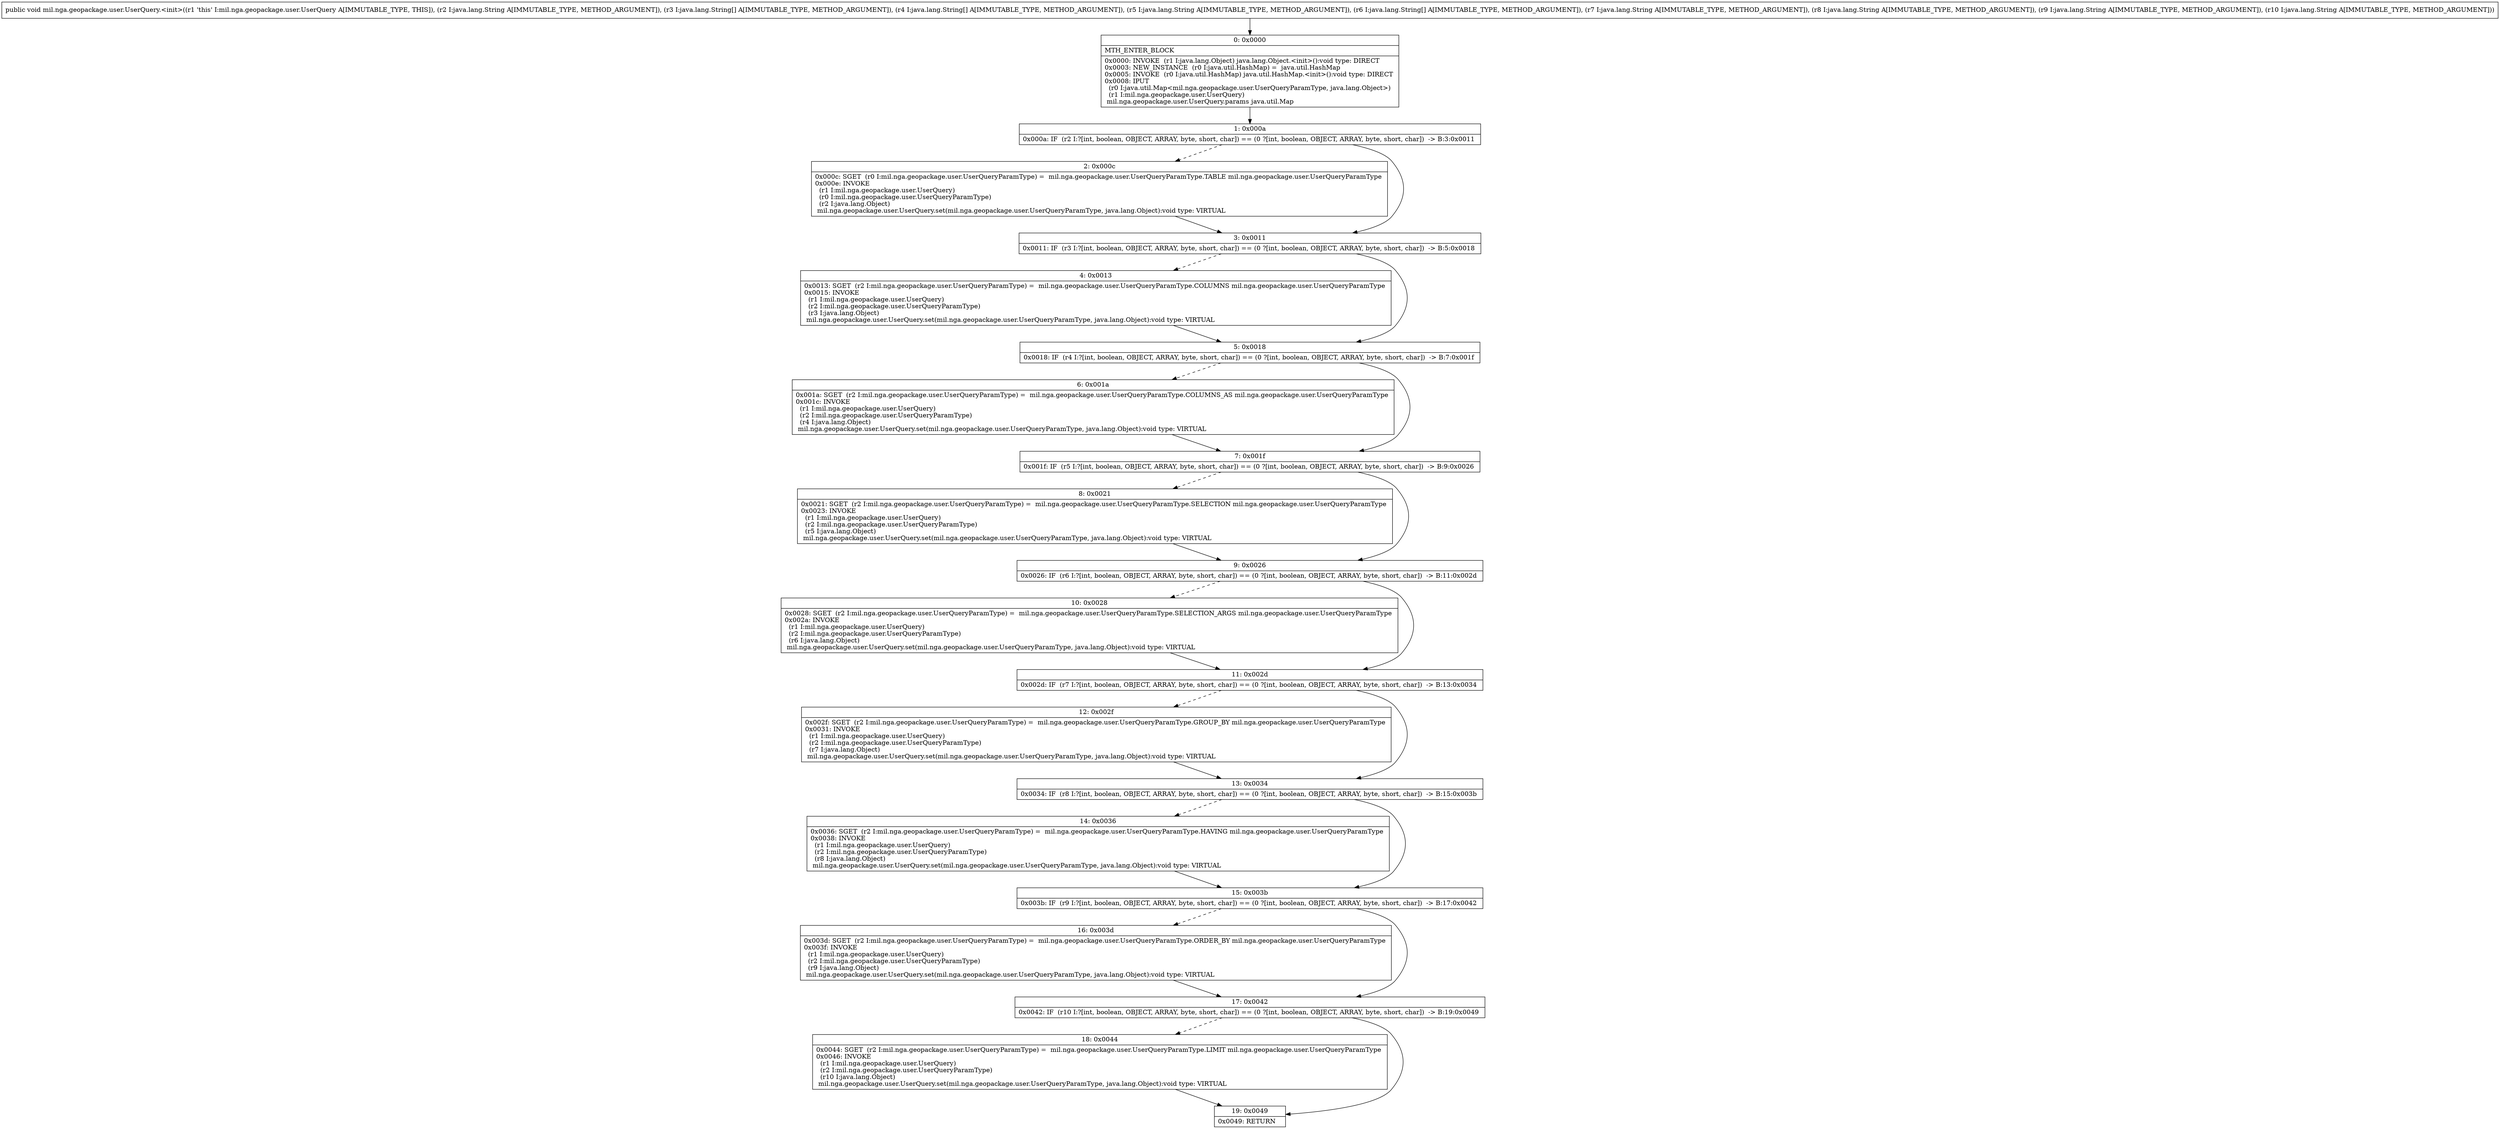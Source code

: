 digraph "CFG formil.nga.geopackage.user.UserQuery.\<init\>(Ljava\/lang\/String;[Ljava\/lang\/String;[Ljava\/lang\/String;Ljava\/lang\/String;[Ljava\/lang\/String;Ljava\/lang\/String;Ljava\/lang\/String;Ljava\/lang\/String;Ljava\/lang\/String;)V" {
Node_0 [shape=record,label="{0\:\ 0x0000|MTH_ENTER_BLOCK\l|0x0000: INVOKE  (r1 I:java.lang.Object) java.lang.Object.\<init\>():void type: DIRECT \l0x0003: NEW_INSTANCE  (r0 I:java.util.HashMap) =  java.util.HashMap \l0x0005: INVOKE  (r0 I:java.util.HashMap) java.util.HashMap.\<init\>():void type: DIRECT \l0x0008: IPUT  \l  (r0 I:java.util.Map\<mil.nga.geopackage.user.UserQueryParamType, java.lang.Object\>)\l  (r1 I:mil.nga.geopackage.user.UserQuery)\l mil.nga.geopackage.user.UserQuery.params java.util.Map \l}"];
Node_1 [shape=record,label="{1\:\ 0x000a|0x000a: IF  (r2 I:?[int, boolean, OBJECT, ARRAY, byte, short, char]) == (0 ?[int, boolean, OBJECT, ARRAY, byte, short, char])  \-\> B:3:0x0011 \l}"];
Node_2 [shape=record,label="{2\:\ 0x000c|0x000c: SGET  (r0 I:mil.nga.geopackage.user.UserQueryParamType) =  mil.nga.geopackage.user.UserQueryParamType.TABLE mil.nga.geopackage.user.UserQueryParamType \l0x000e: INVOKE  \l  (r1 I:mil.nga.geopackage.user.UserQuery)\l  (r0 I:mil.nga.geopackage.user.UserQueryParamType)\l  (r2 I:java.lang.Object)\l mil.nga.geopackage.user.UserQuery.set(mil.nga.geopackage.user.UserQueryParamType, java.lang.Object):void type: VIRTUAL \l}"];
Node_3 [shape=record,label="{3\:\ 0x0011|0x0011: IF  (r3 I:?[int, boolean, OBJECT, ARRAY, byte, short, char]) == (0 ?[int, boolean, OBJECT, ARRAY, byte, short, char])  \-\> B:5:0x0018 \l}"];
Node_4 [shape=record,label="{4\:\ 0x0013|0x0013: SGET  (r2 I:mil.nga.geopackage.user.UserQueryParamType) =  mil.nga.geopackage.user.UserQueryParamType.COLUMNS mil.nga.geopackage.user.UserQueryParamType \l0x0015: INVOKE  \l  (r1 I:mil.nga.geopackage.user.UserQuery)\l  (r2 I:mil.nga.geopackage.user.UserQueryParamType)\l  (r3 I:java.lang.Object)\l mil.nga.geopackage.user.UserQuery.set(mil.nga.geopackage.user.UserQueryParamType, java.lang.Object):void type: VIRTUAL \l}"];
Node_5 [shape=record,label="{5\:\ 0x0018|0x0018: IF  (r4 I:?[int, boolean, OBJECT, ARRAY, byte, short, char]) == (0 ?[int, boolean, OBJECT, ARRAY, byte, short, char])  \-\> B:7:0x001f \l}"];
Node_6 [shape=record,label="{6\:\ 0x001a|0x001a: SGET  (r2 I:mil.nga.geopackage.user.UserQueryParamType) =  mil.nga.geopackage.user.UserQueryParamType.COLUMNS_AS mil.nga.geopackage.user.UserQueryParamType \l0x001c: INVOKE  \l  (r1 I:mil.nga.geopackage.user.UserQuery)\l  (r2 I:mil.nga.geopackage.user.UserQueryParamType)\l  (r4 I:java.lang.Object)\l mil.nga.geopackage.user.UserQuery.set(mil.nga.geopackage.user.UserQueryParamType, java.lang.Object):void type: VIRTUAL \l}"];
Node_7 [shape=record,label="{7\:\ 0x001f|0x001f: IF  (r5 I:?[int, boolean, OBJECT, ARRAY, byte, short, char]) == (0 ?[int, boolean, OBJECT, ARRAY, byte, short, char])  \-\> B:9:0x0026 \l}"];
Node_8 [shape=record,label="{8\:\ 0x0021|0x0021: SGET  (r2 I:mil.nga.geopackage.user.UserQueryParamType) =  mil.nga.geopackage.user.UserQueryParamType.SELECTION mil.nga.geopackage.user.UserQueryParamType \l0x0023: INVOKE  \l  (r1 I:mil.nga.geopackage.user.UserQuery)\l  (r2 I:mil.nga.geopackage.user.UserQueryParamType)\l  (r5 I:java.lang.Object)\l mil.nga.geopackage.user.UserQuery.set(mil.nga.geopackage.user.UserQueryParamType, java.lang.Object):void type: VIRTUAL \l}"];
Node_9 [shape=record,label="{9\:\ 0x0026|0x0026: IF  (r6 I:?[int, boolean, OBJECT, ARRAY, byte, short, char]) == (0 ?[int, boolean, OBJECT, ARRAY, byte, short, char])  \-\> B:11:0x002d \l}"];
Node_10 [shape=record,label="{10\:\ 0x0028|0x0028: SGET  (r2 I:mil.nga.geopackage.user.UserQueryParamType) =  mil.nga.geopackage.user.UserQueryParamType.SELECTION_ARGS mil.nga.geopackage.user.UserQueryParamType \l0x002a: INVOKE  \l  (r1 I:mil.nga.geopackage.user.UserQuery)\l  (r2 I:mil.nga.geopackage.user.UserQueryParamType)\l  (r6 I:java.lang.Object)\l mil.nga.geopackage.user.UserQuery.set(mil.nga.geopackage.user.UserQueryParamType, java.lang.Object):void type: VIRTUAL \l}"];
Node_11 [shape=record,label="{11\:\ 0x002d|0x002d: IF  (r7 I:?[int, boolean, OBJECT, ARRAY, byte, short, char]) == (0 ?[int, boolean, OBJECT, ARRAY, byte, short, char])  \-\> B:13:0x0034 \l}"];
Node_12 [shape=record,label="{12\:\ 0x002f|0x002f: SGET  (r2 I:mil.nga.geopackage.user.UserQueryParamType) =  mil.nga.geopackage.user.UserQueryParamType.GROUP_BY mil.nga.geopackage.user.UserQueryParamType \l0x0031: INVOKE  \l  (r1 I:mil.nga.geopackage.user.UserQuery)\l  (r2 I:mil.nga.geopackage.user.UserQueryParamType)\l  (r7 I:java.lang.Object)\l mil.nga.geopackage.user.UserQuery.set(mil.nga.geopackage.user.UserQueryParamType, java.lang.Object):void type: VIRTUAL \l}"];
Node_13 [shape=record,label="{13\:\ 0x0034|0x0034: IF  (r8 I:?[int, boolean, OBJECT, ARRAY, byte, short, char]) == (0 ?[int, boolean, OBJECT, ARRAY, byte, short, char])  \-\> B:15:0x003b \l}"];
Node_14 [shape=record,label="{14\:\ 0x0036|0x0036: SGET  (r2 I:mil.nga.geopackage.user.UserQueryParamType) =  mil.nga.geopackage.user.UserQueryParamType.HAVING mil.nga.geopackage.user.UserQueryParamType \l0x0038: INVOKE  \l  (r1 I:mil.nga.geopackage.user.UserQuery)\l  (r2 I:mil.nga.geopackage.user.UserQueryParamType)\l  (r8 I:java.lang.Object)\l mil.nga.geopackage.user.UserQuery.set(mil.nga.geopackage.user.UserQueryParamType, java.lang.Object):void type: VIRTUAL \l}"];
Node_15 [shape=record,label="{15\:\ 0x003b|0x003b: IF  (r9 I:?[int, boolean, OBJECT, ARRAY, byte, short, char]) == (0 ?[int, boolean, OBJECT, ARRAY, byte, short, char])  \-\> B:17:0x0042 \l}"];
Node_16 [shape=record,label="{16\:\ 0x003d|0x003d: SGET  (r2 I:mil.nga.geopackage.user.UserQueryParamType) =  mil.nga.geopackage.user.UserQueryParamType.ORDER_BY mil.nga.geopackage.user.UserQueryParamType \l0x003f: INVOKE  \l  (r1 I:mil.nga.geopackage.user.UserQuery)\l  (r2 I:mil.nga.geopackage.user.UserQueryParamType)\l  (r9 I:java.lang.Object)\l mil.nga.geopackage.user.UserQuery.set(mil.nga.geopackage.user.UserQueryParamType, java.lang.Object):void type: VIRTUAL \l}"];
Node_17 [shape=record,label="{17\:\ 0x0042|0x0042: IF  (r10 I:?[int, boolean, OBJECT, ARRAY, byte, short, char]) == (0 ?[int, boolean, OBJECT, ARRAY, byte, short, char])  \-\> B:19:0x0049 \l}"];
Node_18 [shape=record,label="{18\:\ 0x0044|0x0044: SGET  (r2 I:mil.nga.geopackage.user.UserQueryParamType) =  mil.nga.geopackage.user.UserQueryParamType.LIMIT mil.nga.geopackage.user.UserQueryParamType \l0x0046: INVOKE  \l  (r1 I:mil.nga.geopackage.user.UserQuery)\l  (r2 I:mil.nga.geopackage.user.UserQueryParamType)\l  (r10 I:java.lang.Object)\l mil.nga.geopackage.user.UserQuery.set(mil.nga.geopackage.user.UserQueryParamType, java.lang.Object):void type: VIRTUAL \l}"];
Node_19 [shape=record,label="{19\:\ 0x0049|0x0049: RETURN   \l}"];
MethodNode[shape=record,label="{public void mil.nga.geopackage.user.UserQuery.\<init\>((r1 'this' I:mil.nga.geopackage.user.UserQuery A[IMMUTABLE_TYPE, THIS]), (r2 I:java.lang.String A[IMMUTABLE_TYPE, METHOD_ARGUMENT]), (r3 I:java.lang.String[] A[IMMUTABLE_TYPE, METHOD_ARGUMENT]), (r4 I:java.lang.String[] A[IMMUTABLE_TYPE, METHOD_ARGUMENT]), (r5 I:java.lang.String A[IMMUTABLE_TYPE, METHOD_ARGUMENT]), (r6 I:java.lang.String[] A[IMMUTABLE_TYPE, METHOD_ARGUMENT]), (r7 I:java.lang.String A[IMMUTABLE_TYPE, METHOD_ARGUMENT]), (r8 I:java.lang.String A[IMMUTABLE_TYPE, METHOD_ARGUMENT]), (r9 I:java.lang.String A[IMMUTABLE_TYPE, METHOD_ARGUMENT]), (r10 I:java.lang.String A[IMMUTABLE_TYPE, METHOD_ARGUMENT])) }"];
MethodNode -> Node_0;
Node_0 -> Node_1;
Node_1 -> Node_2[style=dashed];
Node_1 -> Node_3;
Node_2 -> Node_3;
Node_3 -> Node_4[style=dashed];
Node_3 -> Node_5;
Node_4 -> Node_5;
Node_5 -> Node_6[style=dashed];
Node_5 -> Node_7;
Node_6 -> Node_7;
Node_7 -> Node_8[style=dashed];
Node_7 -> Node_9;
Node_8 -> Node_9;
Node_9 -> Node_10[style=dashed];
Node_9 -> Node_11;
Node_10 -> Node_11;
Node_11 -> Node_12[style=dashed];
Node_11 -> Node_13;
Node_12 -> Node_13;
Node_13 -> Node_14[style=dashed];
Node_13 -> Node_15;
Node_14 -> Node_15;
Node_15 -> Node_16[style=dashed];
Node_15 -> Node_17;
Node_16 -> Node_17;
Node_17 -> Node_18[style=dashed];
Node_17 -> Node_19;
Node_18 -> Node_19;
}

